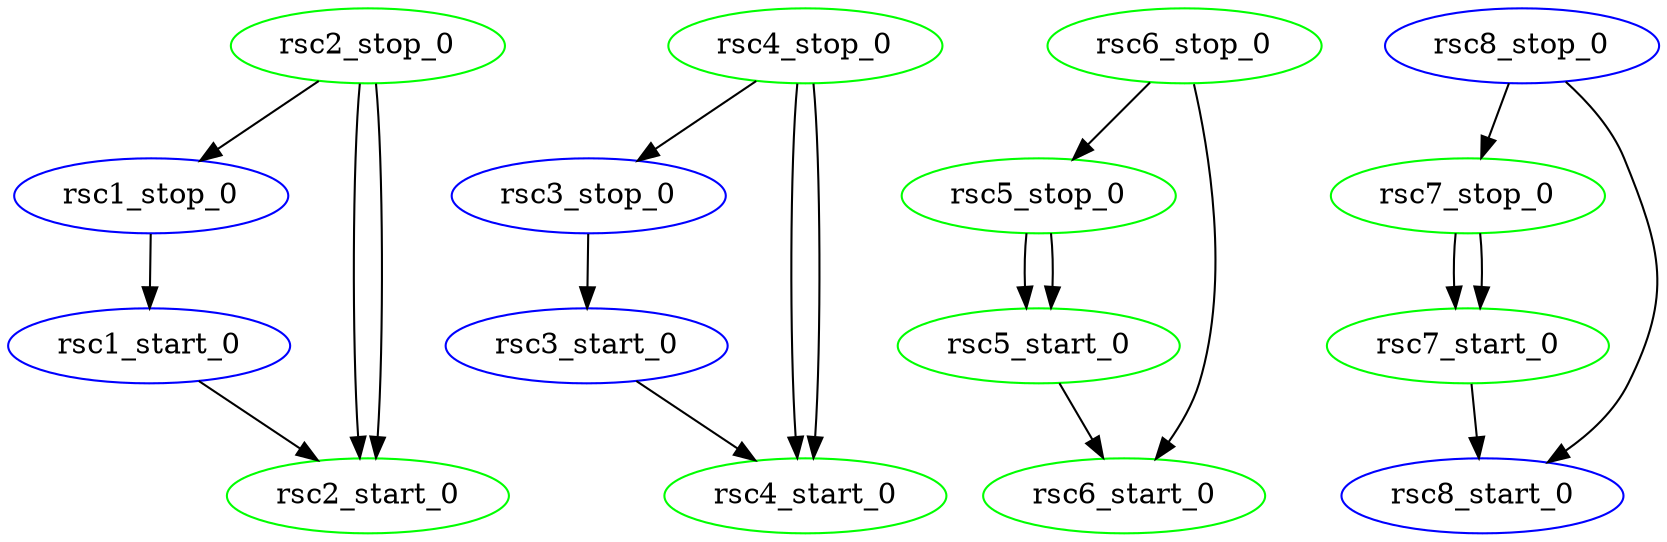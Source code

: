 digraph "g" {
	size = "30,30"
"rsc1_stop_0" [ color="blue" ]
"rsc1_start_0" [ color="blue" ]
"rsc2_stop_0" [ color="green" ]
"rsc2_start_0" [ color="green" ]
"rsc3_stop_0" [ color="blue" ]
"rsc3_start_0" [ color="blue" ]
"rsc4_stop_0" [ color="green" ]
"rsc4_start_0" [ color="green" ]
"rsc5_stop_0" [ color="green" ]
"rsc5_start_0" [ color="green" ]
"rsc6_stop_0" [ color="green" ]
"rsc6_start_0" [ color="green" ]
"rsc7_stop_0" [ color="green" ]
"rsc7_start_0" [ color="green" ]
"rsc8_stop_0" [ color="blue" ]
"rsc8_start_0" [ color="blue" ]
"rsc2_stop_0" -> "rsc1_stop_0"
"rsc1_stop_0" -> "rsc1_start_0"
"rsc1_start_0" -> "rsc2_start_0"
"rsc2_stop_0" -> "rsc2_start_0"
"rsc2_stop_0" -> "rsc2_start_0"
"rsc4_stop_0" -> "rsc3_stop_0"
"rsc3_stop_0" -> "rsc3_start_0"
"rsc3_start_0" -> "rsc4_start_0"
"rsc4_stop_0" -> "rsc4_start_0"
"rsc4_stop_0" -> "rsc4_start_0"
"rsc6_stop_0" -> "rsc5_stop_0"
"rsc5_stop_0" -> "rsc5_start_0"
"rsc5_stop_0" -> "rsc5_start_0"
"rsc5_start_0" -> "rsc6_start_0"
"rsc6_stop_0" -> "rsc6_start_0"
"rsc8_stop_0" -> "rsc7_stop_0"
"rsc7_stop_0" -> "rsc7_start_0"
"rsc7_stop_0" -> "rsc7_start_0"
"rsc7_start_0" -> "rsc8_start_0"
"rsc8_stop_0" -> "rsc8_start_0"
}
